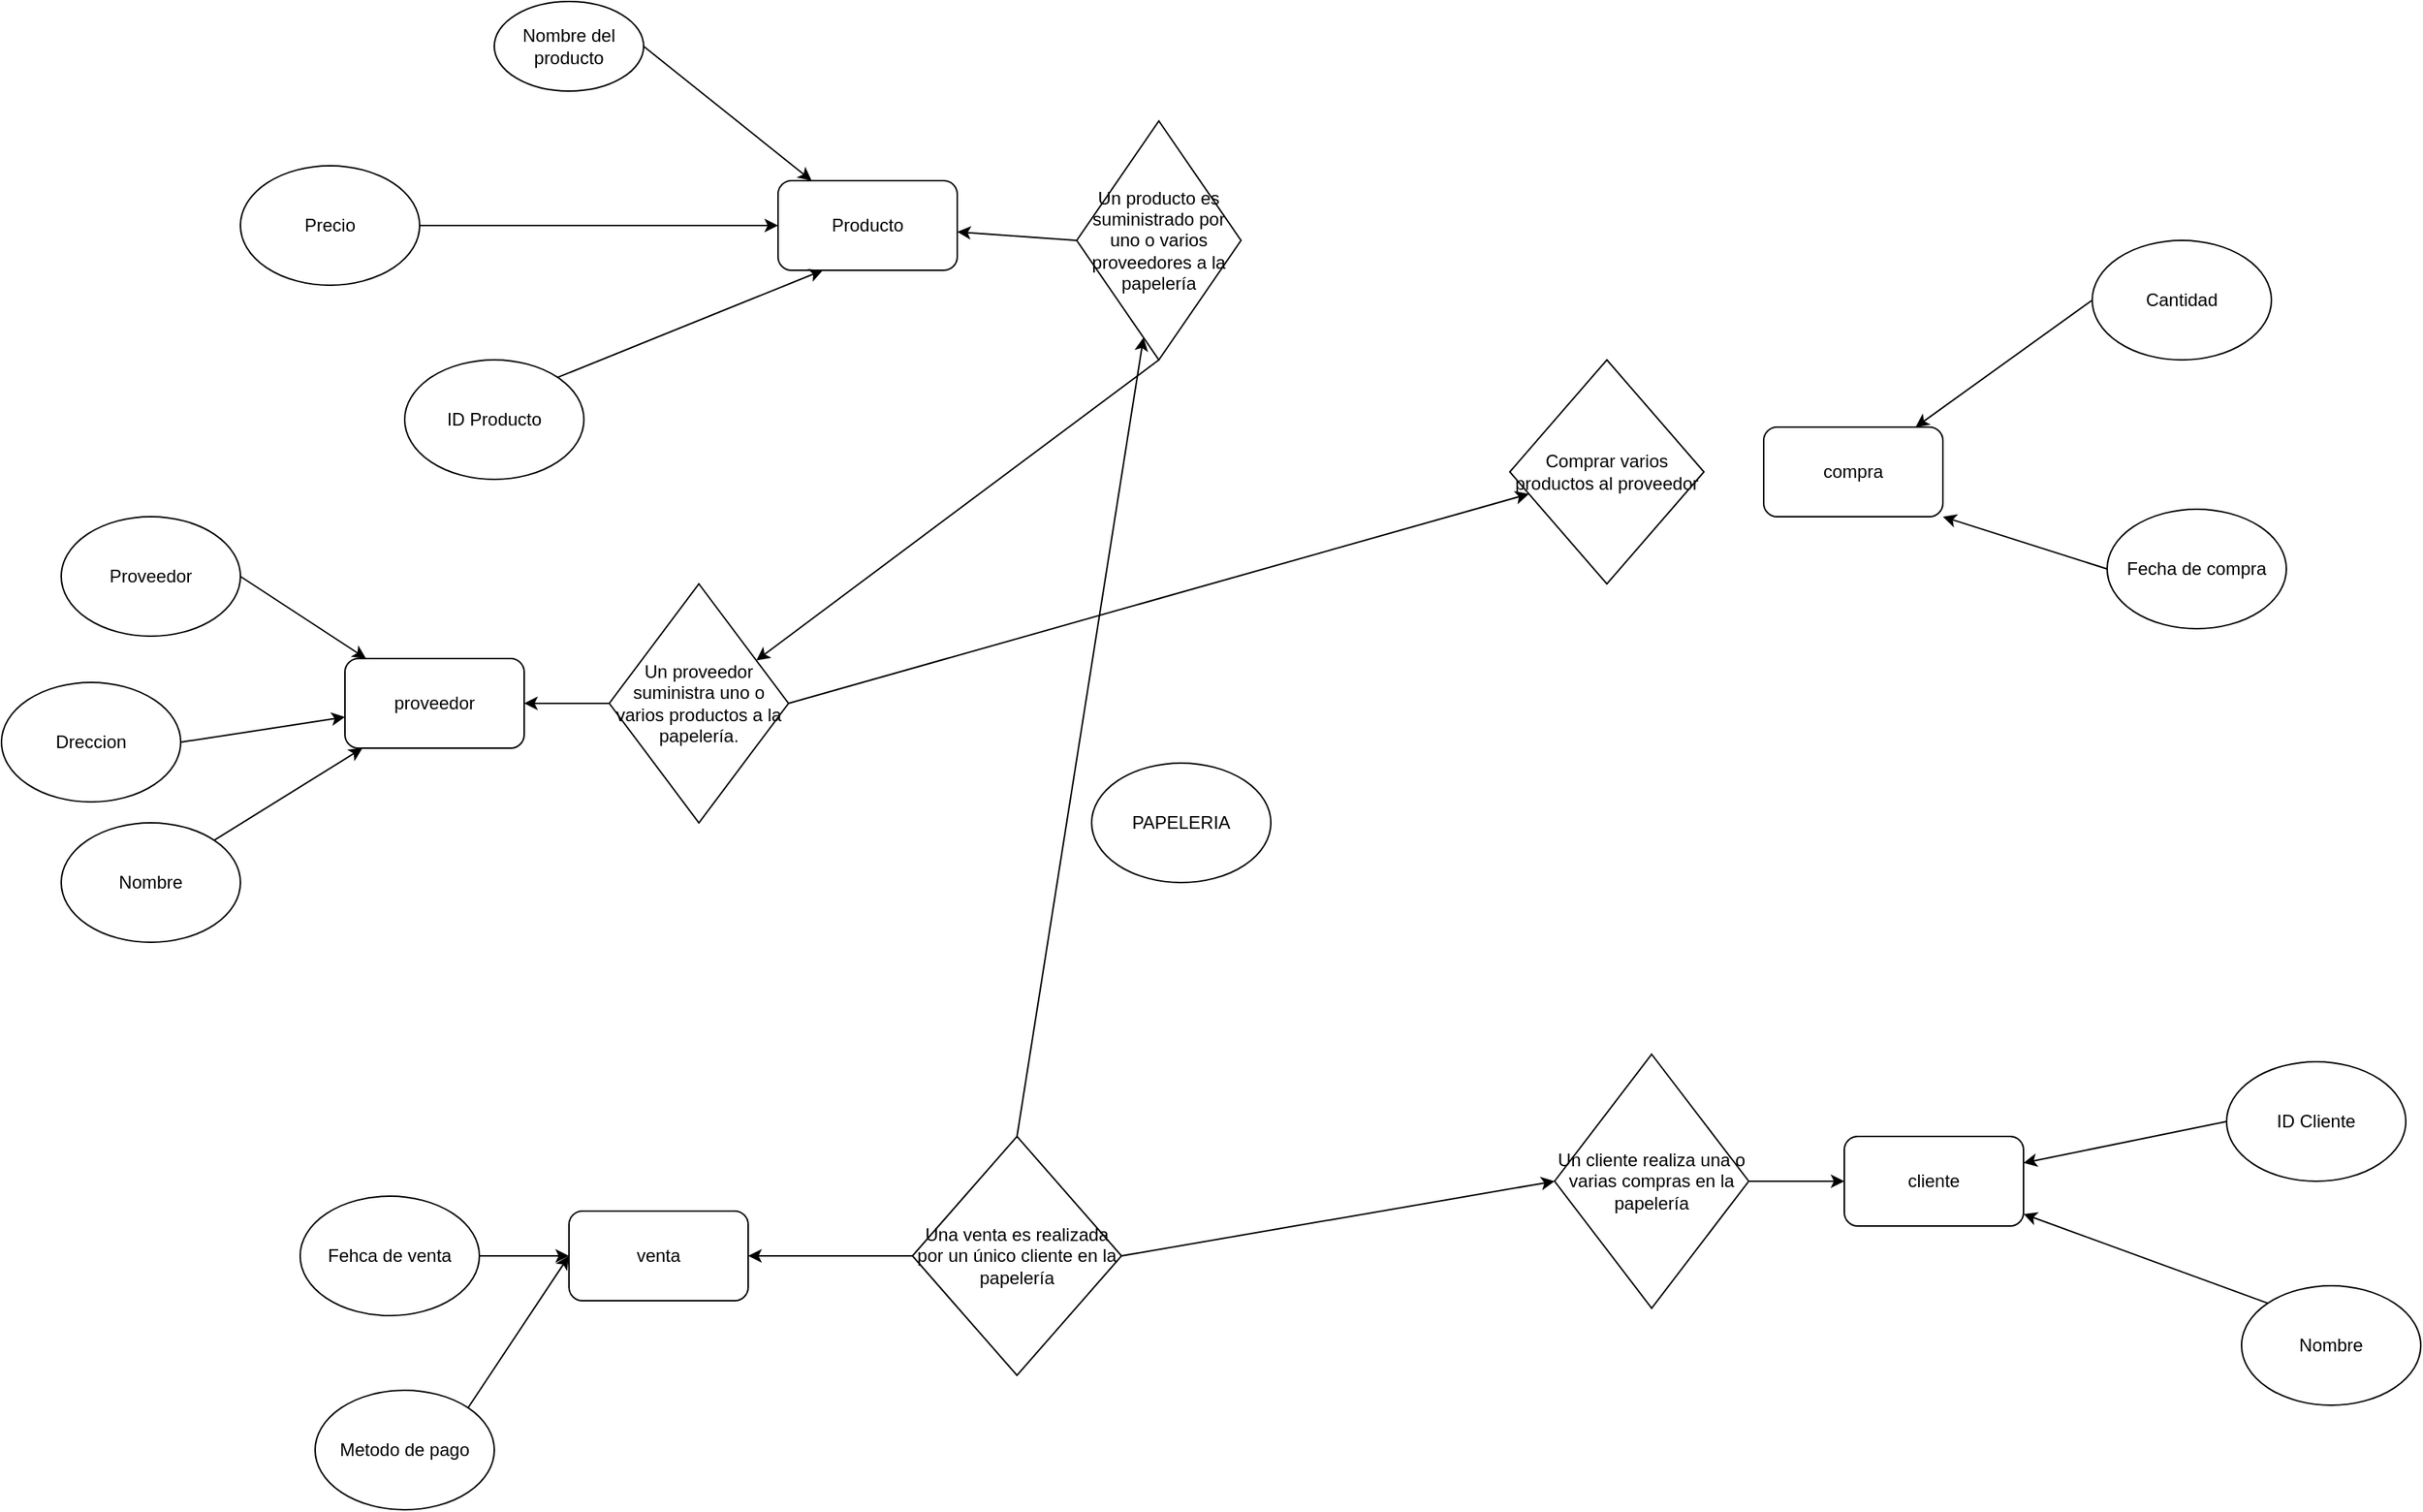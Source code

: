 <mxfile pages="2">
    <diagram name="Página-1" id="wemp5vyAu7u1ExJRZ7d6">
        <mxGraphModel dx="2831" dy="2295" grid="1" gridSize="10" guides="1" tooltips="1" connect="1" arrows="1" fold="1" page="1" pageScale="1" pageWidth="827" pageHeight="1169" math="0" shadow="0">
            <root>
                <mxCell id="0"/>
                <mxCell id="1" parent="0"/>
                <mxCell id="T0rAFc36-SHeQYOZrUTL-4" style="edgeStyle=none;html=1;exitX=1;exitY=0.5;exitDx=0;exitDy=0;entryX=0;entryY=0.5;entryDx=0;entryDy=0;" parent="1" source="o9ZoXK3_rncpVdzwEKuB-6" target="o9ZoXK3_rncpVdzwEKuB-20" edge="1">
                    <mxGeometry relative="1" as="geometry"/>
                </mxCell>
                <mxCell id="T0rAFc36-SHeQYOZrUTL-6" style="edgeStyle=none;html=1;exitX=0;exitY=0.5;exitDx=0;exitDy=0;" parent="1" source="o9ZoXK3_rncpVdzwEKuB-6" target="o9ZoXK3_rncpVdzwEKuB-12" edge="1">
                    <mxGeometry relative="1" as="geometry"/>
                </mxCell>
                <mxCell id="T0rAFc36-SHeQYOZrUTL-7" style="edgeStyle=none;html=1;exitX=0.5;exitY=0;exitDx=0;exitDy=0;" parent="1" source="o9ZoXK3_rncpVdzwEKuB-6" target="o9ZoXK3_rncpVdzwEKuB-11" edge="1">
                    <mxGeometry relative="1" as="geometry"/>
                </mxCell>
                <mxCell id="o9ZoXK3_rncpVdzwEKuB-6" value="Una venta es realizada por un único cliente en la papelería" style="rhombus;whiteSpace=wrap;html=1;" parent="1" vertex="1">
                    <mxGeometry x="-210" y="-360" width="140" height="160" as="geometry"/>
                </mxCell>
                <mxCell id="T0rAFc36-SHeQYOZrUTL-3" style="edgeStyle=none;html=1;exitX=0;exitY=0.5;exitDx=0;exitDy=0;entryX=1;entryY=0.5;entryDx=0;entryDy=0;" parent="1" source="o9ZoXK3_rncpVdzwEKuB-8" target="o9ZoXK3_rncpVdzwEKuB-16" edge="1">
                    <mxGeometry relative="1" as="geometry"/>
                </mxCell>
                <mxCell id="T0rAFc36-SHeQYOZrUTL-10" style="edgeStyle=none;html=1;exitX=1;exitY=0.5;exitDx=0;exitDy=0;" parent="1" source="o9ZoXK3_rncpVdzwEKuB-8" target="o9ZoXK3_rncpVdzwEKuB-19" edge="1">
                    <mxGeometry relative="1" as="geometry"/>
                </mxCell>
                <mxCell id="o9ZoXK3_rncpVdzwEKuB-8" value="Un proveedor suministra uno o varios productos a la papelería." style="rhombus;whiteSpace=wrap;html=1;" parent="1" vertex="1">
                    <mxGeometry x="-413" y="-730" width="120" height="160" as="geometry"/>
                </mxCell>
                <mxCell id="T0rAFc36-SHeQYOZrUTL-1" style="edgeStyle=none;html=1;exitX=0.5;exitY=1;exitDx=0;exitDy=0;" parent="1" source="o9ZoXK3_rncpVdzwEKuB-11" target="o9ZoXK3_rncpVdzwEKuB-8" edge="1">
                    <mxGeometry relative="1" as="geometry"/>
                </mxCell>
                <mxCell id="T0rAFc36-SHeQYOZrUTL-2" style="edgeStyle=none;html=1;exitX=0;exitY=0.5;exitDx=0;exitDy=0;" parent="1" source="o9ZoXK3_rncpVdzwEKuB-11" target="o9ZoXK3_rncpVdzwEKuB-15" edge="1">
                    <mxGeometry relative="1" as="geometry"/>
                </mxCell>
                <mxCell id="o9ZoXK3_rncpVdzwEKuB-11" value="Un producto es suministrado por uno o varios proveedores a la papelería" style="rhombus;whiteSpace=wrap;html=1;" parent="1" vertex="1">
                    <mxGeometry x="-100" y="-1040" width="110" height="160" as="geometry"/>
                </mxCell>
                <mxCell id="o9ZoXK3_rncpVdzwEKuB-12" value="venta" style="rounded=1;whiteSpace=wrap;html=1;" parent="1" vertex="1">
                    <mxGeometry x="-440" y="-310" width="120" height="60" as="geometry"/>
                </mxCell>
                <mxCell id="o9ZoXK3_rncpVdzwEKuB-14" value="compra&lt;br&gt;" style="rounded=1;whiteSpace=wrap;html=1;" parent="1" vertex="1">
                    <mxGeometry x="360" y="-835" width="120" height="60" as="geometry"/>
                </mxCell>
                <mxCell id="o9ZoXK3_rncpVdzwEKuB-15" value="Producto&lt;br&gt;" style="rounded=1;whiteSpace=wrap;html=1;" parent="1" vertex="1">
                    <mxGeometry x="-300" y="-1000" width="120" height="60" as="geometry"/>
                </mxCell>
                <mxCell id="o9ZoXK3_rncpVdzwEKuB-16" value="proveedor&lt;br&gt;" style="rounded=1;whiteSpace=wrap;html=1;" parent="1" vertex="1">
                    <mxGeometry x="-590" y="-680" width="120" height="60" as="geometry"/>
                </mxCell>
                <mxCell id="o9ZoXK3_rncpVdzwEKuB-18" value="cliente" style="rounded=1;whiteSpace=wrap;html=1;" parent="1" vertex="1">
                    <mxGeometry x="414" y="-360" width="120" height="60" as="geometry"/>
                </mxCell>
                <mxCell id="o9ZoXK3_rncpVdzwEKuB-19" value="Comprar varios productos al proveedor" style="rhombus;whiteSpace=wrap;html=1;" parent="1" vertex="1">
                    <mxGeometry x="190" y="-880" width="130" height="150" as="geometry"/>
                </mxCell>
                <mxCell id="T0rAFc36-SHeQYOZrUTL-5" style="edgeStyle=none;html=1;exitX=1;exitY=0.5;exitDx=0;exitDy=0;" parent="1" source="o9ZoXK3_rncpVdzwEKuB-20" target="o9ZoXK3_rncpVdzwEKuB-18" edge="1">
                    <mxGeometry relative="1" as="geometry"/>
                </mxCell>
                <mxCell id="o9ZoXK3_rncpVdzwEKuB-20" value="Un cliente realiza una o varias compras en la papelería" style="rhombus;whiteSpace=wrap;html=1;" parent="1" vertex="1">
                    <mxGeometry x="220" y="-415" width="130" height="170" as="geometry"/>
                </mxCell>
                <mxCell id="o9ZoXK3_rncpVdzwEKuB-21" value="PAPELERIA&lt;br&gt;" style="ellipse;whiteSpace=wrap;html=1;" parent="1" vertex="1">
                    <mxGeometry x="-90" y="-610" width="120" height="80" as="geometry"/>
                </mxCell>
                <mxCell id="5FnHm2m-Q5Ft1CgNU2Io-17" style="edgeStyle=none;html=1;exitX=1;exitY=0.5;exitDx=0;exitDy=0;" parent="1" source="5FnHm2m-Q5Ft1CgNU2Io-5" target="o9ZoXK3_rncpVdzwEKuB-15" edge="1">
                    <mxGeometry relative="1" as="geometry"/>
                </mxCell>
                <mxCell id="5FnHm2m-Q5Ft1CgNU2Io-5" value="Nombre del producto" style="ellipse;whiteSpace=wrap;html=1;strokeColor=default;" parent="1" vertex="1">
                    <mxGeometry x="-490" y="-1120" width="100" height="60" as="geometry"/>
                </mxCell>
                <mxCell id="5FnHm2m-Q5Ft1CgNU2Io-18" style="edgeStyle=none;html=1;exitX=1;exitY=0.5;exitDx=0;exitDy=0;" parent="1" source="5FnHm2m-Q5Ft1CgNU2Io-6" target="o9ZoXK3_rncpVdzwEKuB-15" edge="1">
                    <mxGeometry relative="1" as="geometry"/>
                </mxCell>
                <mxCell id="5FnHm2m-Q5Ft1CgNU2Io-6" value="Precio" style="ellipse;whiteSpace=wrap;html=1;strokeColor=default;" parent="1" vertex="1">
                    <mxGeometry x="-660" y="-1010" width="120" height="80" as="geometry"/>
                </mxCell>
                <mxCell id="5FnHm2m-Q5Ft1CgNU2Io-19" style="edgeStyle=none;html=1;exitX=1;exitY=0;exitDx=0;exitDy=0;entryX=0.25;entryY=1;entryDx=0;entryDy=0;" parent="1" source="5FnHm2m-Q5Ft1CgNU2Io-7" target="o9ZoXK3_rncpVdzwEKuB-15" edge="1">
                    <mxGeometry relative="1" as="geometry"/>
                </mxCell>
                <mxCell id="5FnHm2m-Q5Ft1CgNU2Io-7" value="ID Producto" style="ellipse;whiteSpace=wrap;html=1;strokeColor=default;" parent="1" vertex="1">
                    <mxGeometry x="-550" y="-880" width="120" height="80" as="geometry"/>
                </mxCell>
                <mxCell id="5FnHm2m-Q5Ft1CgNU2Io-21" style="edgeStyle=none;html=1;exitX=1;exitY=0.5;exitDx=0;exitDy=0;" parent="1" source="5FnHm2m-Q5Ft1CgNU2Io-8" target="o9ZoXK3_rncpVdzwEKuB-16" edge="1">
                    <mxGeometry relative="1" as="geometry"/>
                </mxCell>
                <mxCell id="5FnHm2m-Q5Ft1CgNU2Io-8" value="Dreccion" style="ellipse;whiteSpace=wrap;html=1;strokeColor=default;" parent="1" vertex="1">
                    <mxGeometry x="-820" y="-664" width="120" height="80" as="geometry"/>
                </mxCell>
                <mxCell id="5FnHm2m-Q5Ft1CgNU2Io-22" style="edgeStyle=none;html=1;exitX=1;exitY=0;exitDx=0;exitDy=0;" parent="1" source="5FnHm2m-Q5Ft1CgNU2Io-9" target="o9ZoXK3_rncpVdzwEKuB-16" edge="1">
                    <mxGeometry relative="1" as="geometry"/>
                </mxCell>
                <mxCell id="5FnHm2m-Q5Ft1CgNU2Io-9" value="Nombre" style="ellipse;whiteSpace=wrap;html=1;strokeColor=default;" parent="1" vertex="1">
                    <mxGeometry x="-780" y="-570" width="120" height="80" as="geometry"/>
                </mxCell>
                <mxCell id="5FnHm2m-Q5Ft1CgNU2Io-20" style="edgeStyle=none;html=1;exitX=1;exitY=0.5;exitDx=0;exitDy=0;" parent="1" source="5FnHm2m-Q5Ft1CgNU2Io-10" target="o9ZoXK3_rncpVdzwEKuB-16" edge="1">
                    <mxGeometry relative="1" as="geometry"/>
                </mxCell>
                <mxCell id="5FnHm2m-Q5Ft1CgNU2Io-10" value="Proveedor" style="ellipse;whiteSpace=wrap;html=1;strokeColor=default;" parent="1" vertex="1">
                    <mxGeometry x="-780" y="-775" width="120" height="80" as="geometry"/>
                </mxCell>
                <mxCell id="5FnHm2m-Q5Ft1CgNU2Io-28" style="edgeStyle=none;html=1;exitX=0;exitY=0.5;exitDx=0;exitDy=0;entryX=1;entryY=1;entryDx=0;entryDy=0;" parent="1" source="5FnHm2m-Q5Ft1CgNU2Io-11" target="o9ZoXK3_rncpVdzwEKuB-14" edge="1">
                    <mxGeometry relative="1" as="geometry"/>
                </mxCell>
                <mxCell id="5FnHm2m-Q5Ft1CgNU2Io-11" value="Fecha de compra" style="ellipse;whiteSpace=wrap;html=1;strokeColor=default;" parent="1" vertex="1">
                    <mxGeometry x="590" y="-780" width="120" height="80" as="geometry"/>
                </mxCell>
                <mxCell id="5FnHm2m-Q5Ft1CgNU2Io-27" style="edgeStyle=none;html=1;exitX=0;exitY=0.5;exitDx=0;exitDy=0;" parent="1" source="5FnHm2m-Q5Ft1CgNU2Io-12" target="o9ZoXK3_rncpVdzwEKuB-14" edge="1">
                    <mxGeometry relative="1" as="geometry"/>
                </mxCell>
                <mxCell id="5FnHm2m-Q5Ft1CgNU2Io-12" value="Cantidad" style="ellipse;whiteSpace=wrap;html=1;strokeColor=default;" parent="1" vertex="1">
                    <mxGeometry x="580" y="-960" width="120" height="80" as="geometry"/>
                </mxCell>
                <mxCell id="5FnHm2m-Q5Ft1CgNU2Io-26" style="edgeStyle=none;html=1;exitX=0;exitY=0;exitDx=0;exitDy=0;" parent="1" source="5FnHm2m-Q5Ft1CgNU2Io-13" target="o9ZoXK3_rncpVdzwEKuB-18" edge="1">
                    <mxGeometry relative="1" as="geometry"/>
                </mxCell>
                <mxCell id="5FnHm2m-Q5Ft1CgNU2Io-13" value="Nombre" style="ellipse;whiteSpace=wrap;html=1;strokeColor=default;" parent="1" vertex="1">
                    <mxGeometry x="680" y="-260" width="120" height="80" as="geometry"/>
                </mxCell>
                <mxCell id="5FnHm2m-Q5Ft1CgNU2Io-25" style="edgeStyle=none;html=1;exitX=0;exitY=0.5;exitDx=0;exitDy=0;" parent="1" source="5FnHm2m-Q5Ft1CgNU2Io-14" target="o9ZoXK3_rncpVdzwEKuB-18" edge="1">
                    <mxGeometry relative="1" as="geometry"/>
                </mxCell>
                <mxCell id="5FnHm2m-Q5Ft1CgNU2Io-14" value="ID Cliente" style="ellipse;whiteSpace=wrap;html=1;strokeColor=default;" parent="1" vertex="1">
                    <mxGeometry x="670" y="-410" width="120" height="80" as="geometry"/>
                </mxCell>
                <mxCell id="5FnHm2m-Q5Ft1CgNU2Io-23" style="edgeStyle=none;html=1;exitX=1;exitY=0.5;exitDx=0;exitDy=0;entryX=0;entryY=0.5;entryDx=0;entryDy=0;" parent="1" source="5FnHm2m-Q5Ft1CgNU2Io-15" target="o9ZoXK3_rncpVdzwEKuB-12" edge="1">
                    <mxGeometry relative="1" as="geometry"/>
                </mxCell>
                <mxCell id="5FnHm2m-Q5Ft1CgNU2Io-15" value="Fehca de venta" style="ellipse;whiteSpace=wrap;html=1;strokeColor=default;" parent="1" vertex="1">
                    <mxGeometry x="-620" y="-320" width="120" height="80" as="geometry"/>
                </mxCell>
                <mxCell id="5FnHm2m-Q5Ft1CgNU2Io-24" style="edgeStyle=none;html=1;exitX=1;exitY=0;exitDx=0;exitDy=0;" parent="1" source="5FnHm2m-Q5Ft1CgNU2Io-16" edge="1">
                    <mxGeometry relative="1" as="geometry">
                        <mxPoint x="-440" y="-280" as="targetPoint"/>
                    </mxGeometry>
                </mxCell>
                <mxCell id="5FnHm2m-Q5Ft1CgNU2Io-16" value="Metodo de pago" style="ellipse;whiteSpace=wrap;html=1;strokeColor=default;" parent="1" vertex="1">
                    <mxGeometry x="-610" y="-190" width="120" height="80" as="geometry"/>
                </mxCell>
            </root>
        </mxGraphModel>
    </diagram>
    <diagram id="oFJOEcVdZGF7gYRuNhri" name="Página-2">
        <mxGraphModel dx="175" dy="1732" grid="1" gridSize="10" guides="1" tooltips="1" connect="1" arrows="1" fold="1" page="1" pageScale="1" pageWidth="827" pageHeight="1169" math="0" shadow="0">
            <root>
                <mxCell id="0"/>
                <mxCell id="1" parent="0"/>
                <mxCell id="zeNkDS2WLRYy9dOV9z0T-1" value="Cliente" style="swimlane;fontStyle=0;childLayout=stackLayout;horizontal=1;startSize=30;horizontalStack=0;resizeParent=1;resizeParentMax=0;resizeLast=0;collapsible=1;marginBottom=0;whiteSpace=wrap;html=1;strokeColor=default;" parent="1" vertex="1">
                    <mxGeometry x="850" y="-460" width="140" height="120" as="geometry"/>
                </mxCell>
                <mxCell id="zeNkDS2WLRYy9dOV9z0T-2" value="Item 1" style="text;strokeColor=none;fillColor=none;align=left;verticalAlign=middle;spacingLeft=4;spacingRight=4;overflow=hidden;points=[[0,0.5],[1,0.5]];portConstraint=eastwest;rotatable=0;whiteSpace=wrap;html=1;" parent="zeNkDS2WLRYy9dOV9z0T-1" vertex="1">
                    <mxGeometry y="30" width="140" height="30" as="geometry"/>
                </mxCell>
                <mxCell id="zeNkDS2WLRYy9dOV9z0T-3" value="Item 2" style="text;strokeColor=none;fillColor=none;align=left;verticalAlign=middle;spacingLeft=4;spacingRight=4;overflow=hidden;points=[[0,0.5],[1,0.5]];portConstraint=eastwest;rotatable=0;whiteSpace=wrap;html=1;" parent="zeNkDS2WLRYy9dOV9z0T-1" vertex="1">
                    <mxGeometry y="60" width="140" height="30" as="geometry"/>
                </mxCell>
                <mxCell id="zeNkDS2WLRYy9dOV9z0T-4" value="Item 3" style="text;strokeColor=none;fillColor=none;align=left;verticalAlign=middle;spacingLeft=4;spacingRight=4;overflow=hidden;points=[[0,0.5],[1,0.5]];portConstraint=eastwest;rotatable=0;whiteSpace=wrap;html=1;" parent="zeNkDS2WLRYy9dOV9z0T-1" vertex="1">
                    <mxGeometry y="90" width="140" height="30" as="geometry"/>
                </mxCell>
                <mxCell id="zeNkDS2WLRYy9dOV9z0T-5" value="Venta" style="swimlane;fontStyle=0;childLayout=stackLayout;horizontal=1;startSize=30;horizontalStack=0;resizeParent=1;resizeParentMax=0;resizeLast=0;collapsible=1;marginBottom=0;whiteSpace=wrap;html=1;strokeColor=default;" parent="1" vertex="1">
                    <mxGeometry x="850" y="-250" width="140" height="120" as="geometry"/>
                </mxCell>
                <mxCell id="zeNkDS2WLRYy9dOV9z0T-6" value="Item 1" style="text;strokeColor=none;fillColor=none;align=left;verticalAlign=middle;spacingLeft=4;spacingRight=4;overflow=hidden;points=[[0,0.5],[1,0.5]];portConstraint=eastwest;rotatable=0;whiteSpace=wrap;html=1;" parent="zeNkDS2WLRYy9dOV9z0T-5" vertex="1">
                    <mxGeometry y="30" width="140" height="30" as="geometry"/>
                </mxCell>
                <mxCell id="zeNkDS2WLRYy9dOV9z0T-7" value="Item 2" style="text;strokeColor=none;fillColor=none;align=left;verticalAlign=middle;spacingLeft=4;spacingRight=4;overflow=hidden;points=[[0,0.5],[1,0.5]];portConstraint=eastwest;rotatable=0;whiteSpace=wrap;html=1;" parent="zeNkDS2WLRYy9dOV9z0T-5" vertex="1">
                    <mxGeometry y="60" width="140" height="30" as="geometry"/>
                </mxCell>
                <mxCell id="zeNkDS2WLRYy9dOV9z0T-8" value="Item 3" style="text;strokeColor=none;fillColor=none;align=left;verticalAlign=middle;spacingLeft=4;spacingRight=4;overflow=hidden;points=[[0,0.5],[1,0.5]];portConstraint=eastwest;rotatable=0;whiteSpace=wrap;html=1;" parent="zeNkDS2WLRYy9dOV9z0T-5" vertex="1">
                    <mxGeometry y="90" width="140" height="30" as="geometry"/>
                </mxCell>
                <mxCell id="zeNkDS2WLRYy9dOV9z0T-9" value="Proveedor" style="swimlane;fontStyle=0;childLayout=stackLayout;horizontal=1;startSize=30;horizontalStack=0;resizeParent=1;resizeParentMax=0;resizeLast=0;collapsible=1;marginBottom=0;whiteSpace=wrap;html=1;strokeColor=default;" parent="1" vertex="1">
                    <mxGeometry x="1030" y="-250" width="140" height="120" as="geometry"/>
                </mxCell>
                <mxCell id="zeNkDS2WLRYy9dOV9z0T-10" value="Item 1" style="text;strokeColor=none;fillColor=none;align=left;verticalAlign=middle;spacingLeft=4;spacingRight=4;overflow=hidden;points=[[0,0.5],[1,0.5]];portConstraint=eastwest;rotatable=0;whiteSpace=wrap;html=1;" parent="zeNkDS2WLRYy9dOV9z0T-9" vertex="1">
                    <mxGeometry y="30" width="140" height="30" as="geometry"/>
                </mxCell>
                <mxCell id="zeNkDS2WLRYy9dOV9z0T-11" value="Item 2" style="text;strokeColor=none;fillColor=none;align=left;verticalAlign=middle;spacingLeft=4;spacingRight=4;overflow=hidden;points=[[0,0.5],[1,0.5]];portConstraint=eastwest;rotatable=0;whiteSpace=wrap;html=1;" parent="zeNkDS2WLRYy9dOV9z0T-9" vertex="1">
                    <mxGeometry y="60" width="140" height="30" as="geometry"/>
                </mxCell>
                <mxCell id="zeNkDS2WLRYy9dOV9z0T-12" value="Item 3" style="text;strokeColor=none;fillColor=none;align=left;verticalAlign=middle;spacingLeft=4;spacingRight=4;overflow=hidden;points=[[0,0.5],[1,0.5]];portConstraint=eastwest;rotatable=0;whiteSpace=wrap;html=1;" parent="zeNkDS2WLRYy9dOV9z0T-9" vertex="1">
                    <mxGeometry y="90" width="140" height="30" as="geometry"/>
                </mxCell>
                <mxCell id="zeNkDS2WLRYy9dOV9z0T-17" value="Producto" style="swimlane;fontStyle=0;childLayout=stackLayout;horizontal=1;startSize=30;horizontalStack=0;resizeParent=1;resizeParentMax=0;resizeLast=0;collapsible=1;marginBottom=0;whiteSpace=wrap;html=1;strokeColor=default;" parent="1" vertex="1">
                    <mxGeometry x="1101" y="-460" width="140" height="120" as="geometry"/>
                </mxCell>
                <mxCell id="zeNkDS2WLRYy9dOV9z0T-18" value="Item 1" style="text;strokeColor=none;fillColor=none;align=left;verticalAlign=middle;spacingLeft=4;spacingRight=4;overflow=hidden;points=[[0,0.5],[1,0.5]];portConstraint=eastwest;rotatable=0;whiteSpace=wrap;html=1;" parent="zeNkDS2WLRYy9dOV9z0T-17" vertex="1">
                    <mxGeometry y="30" width="140" height="30" as="geometry"/>
                </mxCell>
                <mxCell id="zeNkDS2WLRYy9dOV9z0T-19" value="Item 2" style="text;strokeColor=none;fillColor=none;align=left;verticalAlign=middle;spacingLeft=4;spacingRight=4;overflow=hidden;points=[[0,0.5],[1,0.5]];portConstraint=eastwest;rotatable=0;whiteSpace=wrap;html=1;" parent="zeNkDS2WLRYy9dOV9z0T-17" vertex="1">
                    <mxGeometry y="60" width="140" height="30" as="geometry"/>
                </mxCell>
                <mxCell id="zeNkDS2WLRYy9dOV9z0T-20" value="Item 3" style="text;strokeColor=none;fillColor=none;align=left;verticalAlign=middle;spacingLeft=4;spacingRight=4;overflow=hidden;points=[[0,0.5],[1,0.5]];portConstraint=eastwest;rotatable=0;whiteSpace=wrap;html=1;" parent="zeNkDS2WLRYy9dOV9z0T-17" vertex="1">
                    <mxGeometry y="90" width="140" height="30" as="geometry"/>
                </mxCell>
                <mxCell id="xtYm4jBoCH2CsbS9AC7z-1" value="Compra" style="swimlane;fontStyle=0;childLayout=stackLayout;horizontal=1;startSize=30;horizontalStack=0;resizeParent=1;resizeParentMax=0;resizeLast=0;collapsible=1;marginBottom=0;whiteSpace=wrap;html=1;strokeColor=default;" parent="1" vertex="1">
                    <mxGeometry x="1241" y="-250" width="140" height="120" as="geometry"/>
                </mxCell>
                <mxCell id="xtYm4jBoCH2CsbS9AC7z-2" value="Item 1" style="text;strokeColor=none;fillColor=none;align=left;verticalAlign=middle;spacingLeft=4;spacingRight=4;overflow=hidden;points=[[0,0.5],[1,0.5]];portConstraint=eastwest;rotatable=0;whiteSpace=wrap;html=1;" parent="xtYm4jBoCH2CsbS9AC7z-1" vertex="1">
                    <mxGeometry y="30" width="140" height="30" as="geometry"/>
                </mxCell>
                <mxCell id="xtYm4jBoCH2CsbS9AC7z-3" value="Item 2" style="text;strokeColor=none;fillColor=none;align=left;verticalAlign=middle;spacingLeft=4;spacingRight=4;overflow=hidden;points=[[0,0.5],[1,0.5]];portConstraint=eastwest;rotatable=0;whiteSpace=wrap;html=1;" parent="xtYm4jBoCH2CsbS9AC7z-1" vertex="1">
                    <mxGeometry y="60" width="140" height="30" as="geometry"/>
                </mxCell>
                <mxCell id="xtYm4jBoCH2CsbS9AC7z-4" value="Item 3" style="text;strokeColor=none;fillColor=none;align=left;verticalAlign=middle;spacingLeft=4;spacingRight=4;overflow=hidden;points=[[0,0.5],[1,0.5]];portConstraint=eastwest;rotatable=0;whiteSpace=wrap;html=1;" parent="xtYm4jBoCH2CsbS9AC7z-1" vertex="1">
                    <mxGeometry y="90" width="140" height="30" as="geometry"/>
                </mxCell>
            </root>
        </mxGraphModel>
    </diagram>
</mxfile>